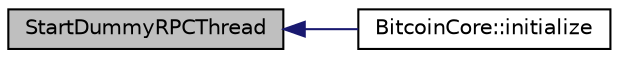 digraph "StartDummyRPCThread"
{
  edge [fontname="Helvetica",fontsize="10",labelfontname="Helvetica",labelfontsize="10"];
  node [fontname="Helvetica",fontsize="10",shape=record];
  rankdir="LR";
  Node342 [label="StartDummyRPCThread",height=0.2,width=0.4,color="black", fillcolor="grey75", style="filled", fontcolor="black"];
  Node342 -> Node343 [dir="back",color="midnightblue",fontsize="10",style="solid",fontname="Helvetica"];
  Node343 [label="BitcoinCore::initialize",height=0.2,width=0.4,color="black", fillcolor="white", style="filled",URL="$class_bitcoin_core.html#af34ca069cda1d4362dcc109b4397fb62"];
}
